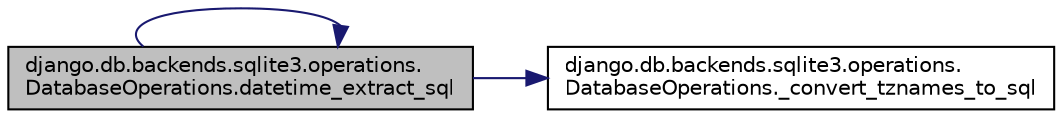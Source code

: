 digraph "django.db.backends.sqlite3.operations.DatabaseOperations.datetime_extract_sql"
{
 // LATEX_PDF_SIZE
  edge [fontname="Helvetica",fontsize="10",labelfontname="Helvetica",labelfontsize="10"];
  node [fontname="Helvetica",fontsize="10",shape=record];
  rankdir="LR";
  Node1 [label="django.db.backends.sqlite3.operations.\lDatabaseOperations.datetime_extract_sql",height=0.2,width=0.4,color="black", fillcolor="grey75", style="filled", fontcolor="black",tooltip=" "];
  Node1 -> Node2 [color="midnightblue",fontsize="10",style="solid",fontname="Helvetica"];
  Node2 [label="django.db.backends.sqlite3.operations.\lDatabaseOperations._convert_tznames_to_sql",height=0.2,width=0.4,color="black", fillcolor="white", style="filled",URL="$da/d34/classdjango_1_1db_1_1backends_1_1sqlite3_1_1operations_1_1_database_operations.html#ad1759a2ea6de7a6a9237afed903dfa30",tooltip=" "];
  Node1 -> Node1 [color="midnightblue",fontsize="10",style="solid",fontname="Helvetica"];
}
